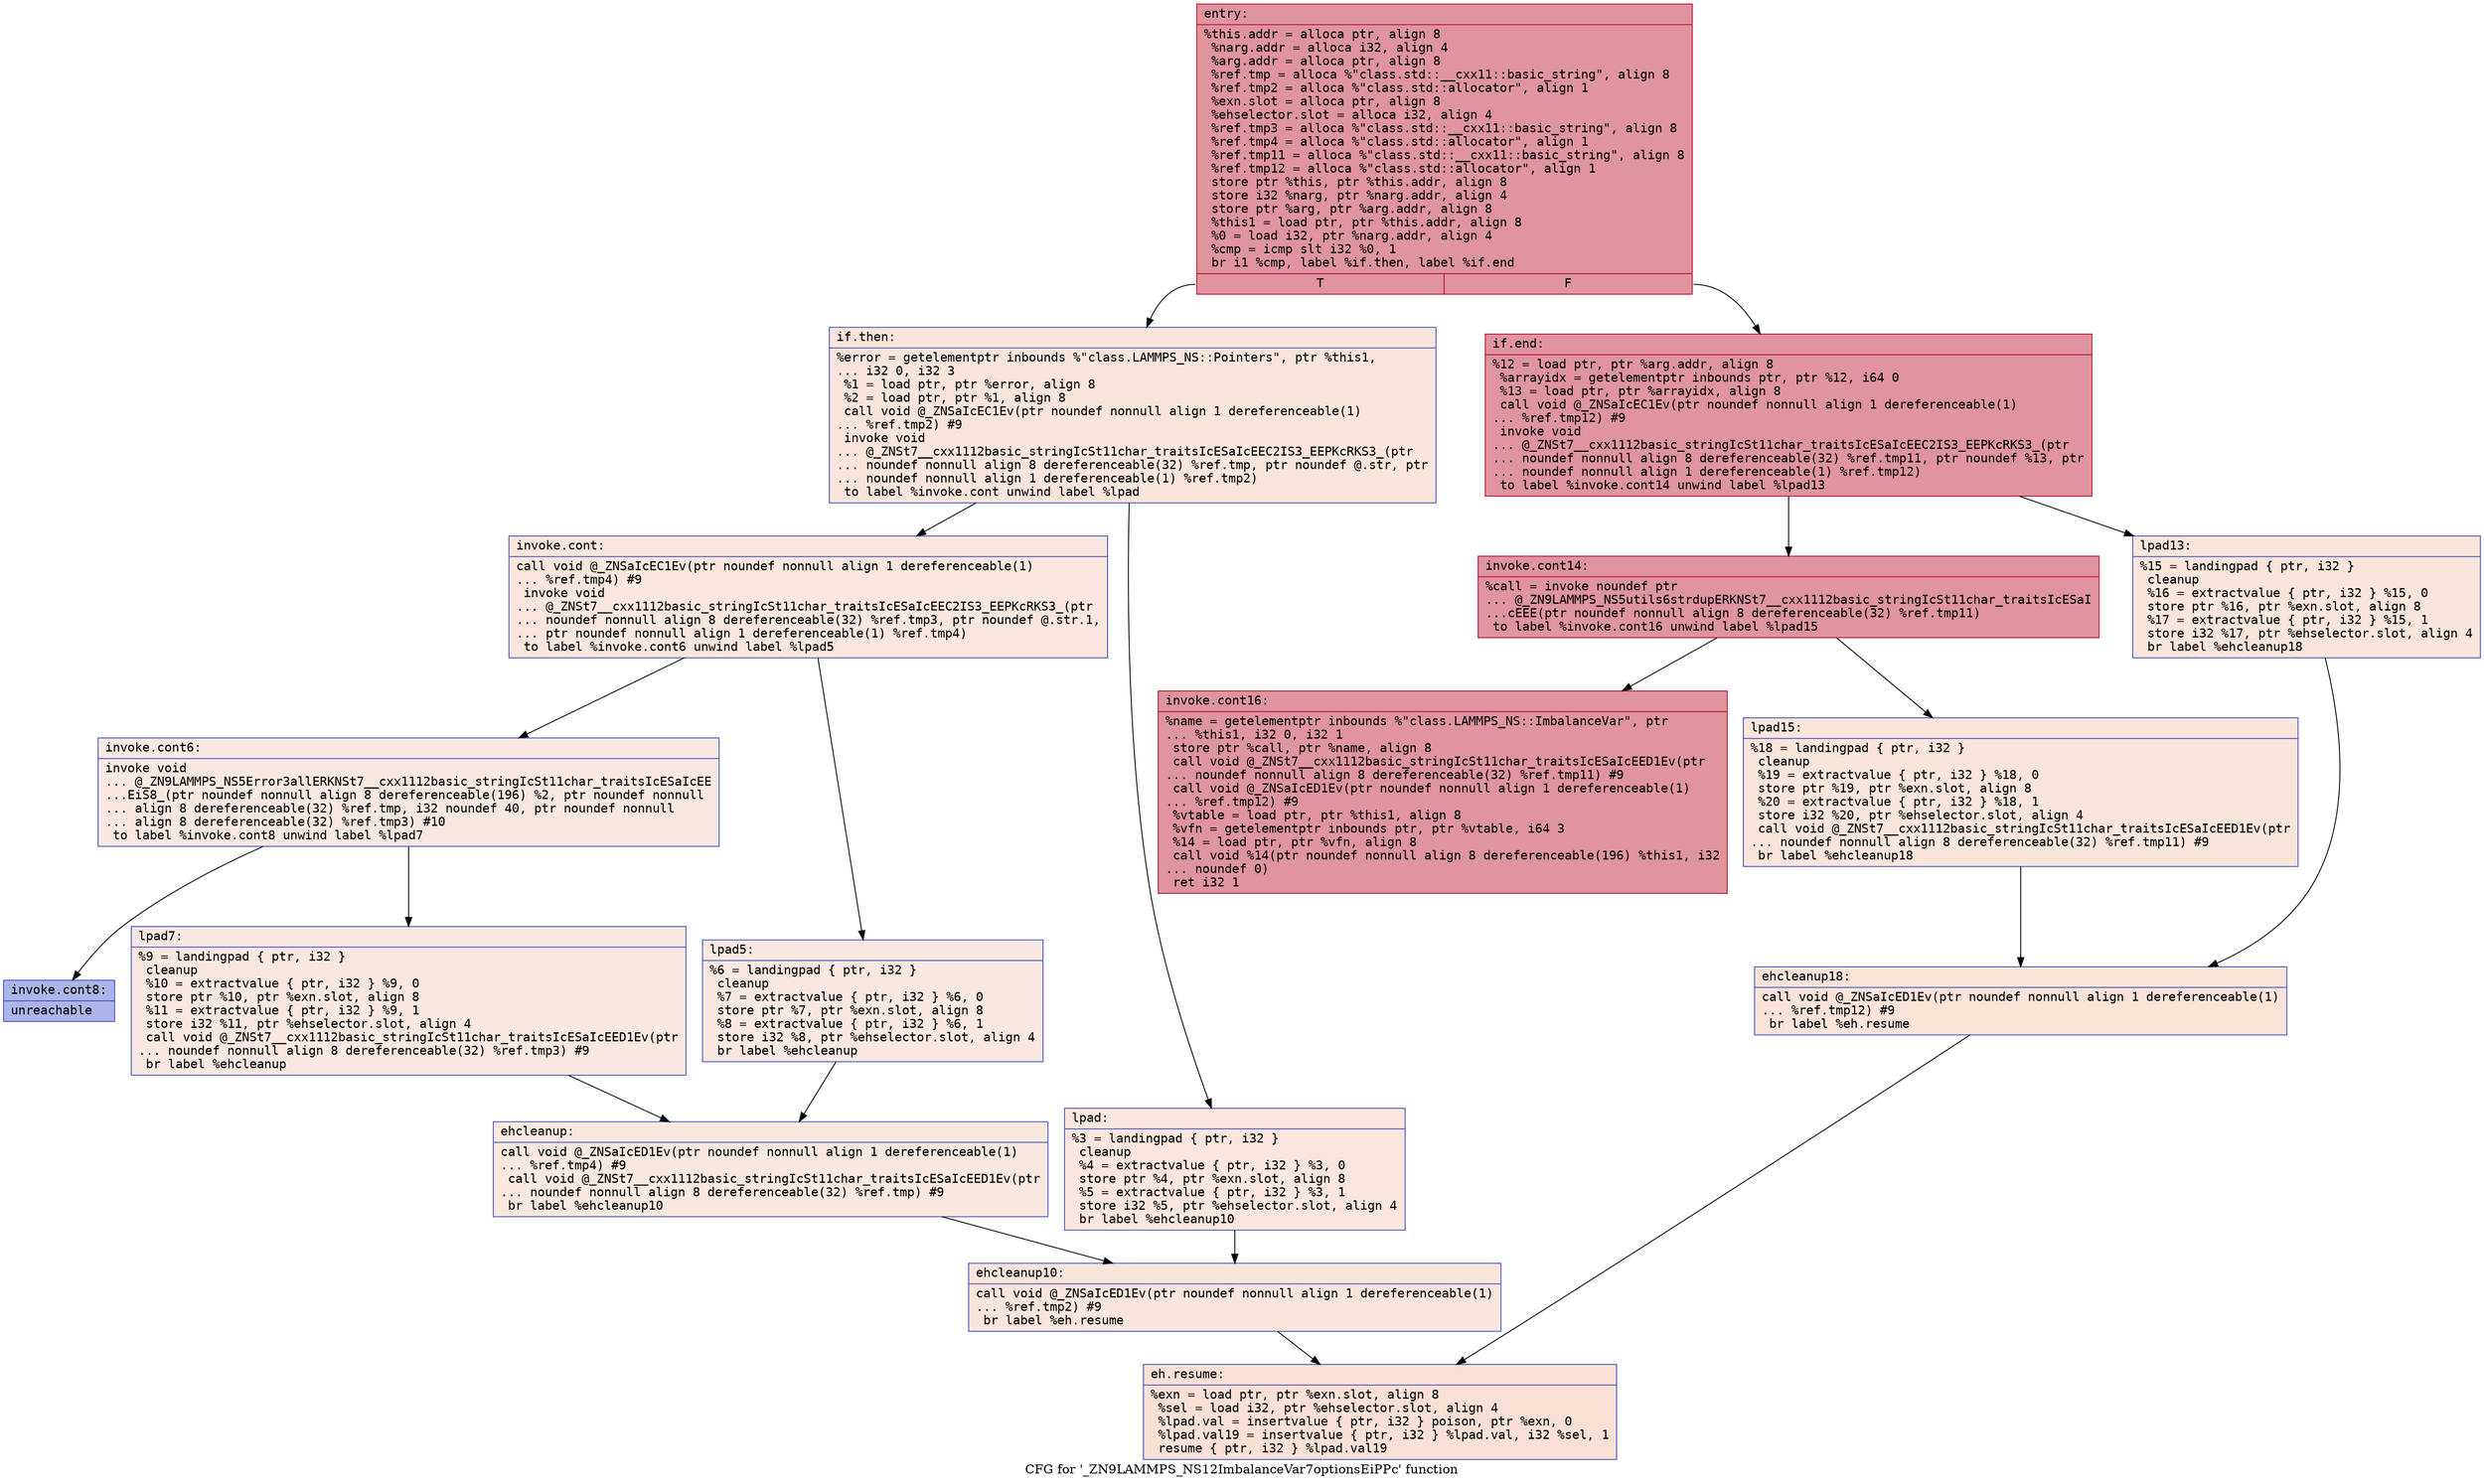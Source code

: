 digraph "CFG for '_ZN9LAMMPS_NS12ImbalanceVar7optionsEiPPc' function" {
	label="CFG for '_ZN9LAMMPS_NS12ImbalanceVar7optionsEiPPc' function";

	Node0x5602317e57b0 [shape=record,color="#b70d28ff", style=filled, fillcolor="#b70d2870" fontname="Courier",label="{entry:\l|  %this.addr = alloca ptr, align 8\l  %narg.addr = alloca i32, align 4\l  %arg.addr = alloca ptr, align 8\l  %ref.tmp = alloca %\"class.std::__cxx11::basic_string\", align 8\l  %ref.tmp2 = alloca %\"class.std::allocator\", align 1\l  %exn.slot = alloca ptr, align 8\l  %ehselector.slot = alloca i32, align 4\l  %ref.tmp3 = alloca %\"class.std::__cxx11::basic_string\", align 8\l  %ref.tmp4 = alloca %\"class.std::allocator\", align 1\l  %ref.tmp11 = alloca %\"class.std::__cxx11::basic_string\", align 8\l  %ref.tmp12 = alloca %\"class.std::allocator\", align 1\l  store ptr %this, ptr %this.addr, align 8\l  store i32 %narg, ptr %narg.addr, align 4\l  store ptr %arg, ptr %arg.addr, align 8\l  %this1 = load ptr, ptr %this.addr, align 8\l  %0 = load i32, ptr %narg.addr, align 4\l  %cmp = icmp slt i32 %0, 1\l  br i1 %cmp, label %if.then, label %if.end\l|{<s0>T|<s1>F}}"];
	Node0x5602317e57b0:s0 -> Node0x5602317e6420[tooltip="entry -> if.then\nProbability 0.00%" ];
	Node0x5602317e57b0:s1 -> Node0x5602317e6490[tooltip="entry -> if.end\nProbability 100.00%" ];
	Node0x5602317e6420 [shape=record,color="#3d50c3ff", style=filled, fillcolor="#f4c5ad70" fontname="Courier",label="{if.then:\l|  %error = getelementptr inbounds %\"class.LAMMPS_NS::Pointers\", ptr %this1,\l... i32 0, i32 3\l  %1 = load ptr, ptr %error, align 8\l  %2 = load ptr, ptr %1, align 8\l  call void @_ZNSaIcEC1Ev(ptr noundef nonnull align 1 dereferenceable(1)\l... %ref.tmp2) #9\l  invoke void\l... @_ZNSt7__cxx1112basic_stringIcSt11char_traitsIcESaIcEEC2IS3_EEPKcRKS3_(ptr\l... noundef nonnull align 8 dereferenceable(32) %ref.tmp, ptr noundef @.str, ptr\l... noundef nonnull align 1 dereferenceable(1) %ref.tmp2)\l          to label %invoke.cont unwind label %lpad\l}"];
	Node0x5602317e6420 -> Node0x5602317e6a80[tooltip="if.then -> invoke.cont\nProbability 50.00%" ];
	Node0x5602317e6420 -> Node0x5602317e6b60[tooltip="if.then -> lpad\nProbability 50.00%" ];
	Node0x5602317e6a80 [shape=record,color="#3d50c3ff", style=filled, fillcolor="#f3c7b170" fontname="Courier",label="{invoke.cont:\l|  call void @_ZNSaIcEC1Ev(ptr noundef nonnull align 1 dereferenceable(1)\l... %ref.tmp4) #9\l  invoke void\l... @_ZNSt7__cxx1112basic_stringIcSt11char_traitsIcESaIcEEC2IS3_EEPKcRKS3_(ptr\l... noundef nonnull align 8 dereferenceable(32) %ref.tmp3, ptr noundef @.str.1,\l... ptr noundef nonnull align 1 dereferenceable(1) %ref.tmp4)\l          to label %invoke.cont6 unwind label %lpad5\l}"];
	Node0x5602317e6a80 -> Node0x5602317e6ef0[tooltip="invoke.cont -> invoke.cont6\nProbability 50.00%" ];
	Node0x5602317e6a80 -> Node0x5602317e6f40[tooltip="invoke.cont -> lpad5\nProbability 50.00%" ];
	Node0x5602317e6ef0 [shape=record,color="#3d50c3ff", style=filled, fillcolor="#f1ccb870" fontname="Courier",label="{invoke.cont6:\l|  invoke void\l... @_ZN9LAMMPS_NS5Error3allERKNSt7__cxx1112basic_stringIcSt11char_traitsIcESaIcEE\l...EiS8_(ptr noundef nonnull align 8 dereferenceable(196) %2, ptr noundef nonnull\l... align 8 dereferenceable(32) %ref.tmp, i32 noundef 40, ptr noundef nonnull\l... align 8 dereferenceable(32) %ref.tmp3) #10\l          to label %invoke.cont8 unwind label %lpad7\l}"];
	Node0x5602317e6ef0 -> Node0x5602317e6ea0[tooltip="invoke.cont6 -> invoke.cont8\nProbability 0.00%" ];
	Node0x5602317e6ef0 -> Node0x5602317e7580[tooltip="invoke.cont6 -> lpad7\nProbability 100.00%" ];
	Node0x5602317e6ea0 [shape=record,color="#3d50c3ff", style=filled, fillcolor="#4358cb70" fontname="Courier",label="{invoke.cont8:\l|  unreachable\l}"];
	Node0x5602317e6b60 [shape=record,color="#3d50c3ff", style=filled, fillcolor="#f3c7b170" fontname="Courier",label="{lpad:\l|  %3 = landingpad \{ ptr, i32 \}\l          cleanup\l  %4 = extractvalue \{ ptr, i32 \} %3, 0\l  store ptr %4, ptr %exn.slot, align 8\l  %5 = extractvalue \{ ptr, i32 \} %3, 1\l  store i32 %5, ptr %ehselector.slot, align 4\l  br label %ehcleanup10\l}"];
	Node0x5602317e6b60 -> Node0x5602317e7c20[tooltip="lpad -> ehcleanup10\nProbability 100.00%" ];
	Node0x5602317e6f40 [shape=record,color="#3d50c3ff", style=filled, fillcolor="#f1ccb870" fontname="Courier",label="{lpad5:\l|  %6 = landingpad \{ ptr, i32 \}\l          cleanup\l  %7 = extractvalue \{ ptr, i32 \} %6, 0\l  store ptr %7, ptr %exn.slot, align 8\l  %8 = extractvalue \{ ptr, i32 \} %6, 1\l  store i32 %8, ptr %ehselector.slot, align 4\l  br label %ehcleanup\l}"];
	Node0x5602317e6f40 -> Node0x5602317e7f70[tooltip="lpad5 -> ehcleanup\nProbability 100.00%" ];
	Node0x5602317e7580 [shape=record,color="#3d50c3ff", style=filled, fillcolor="#f1ccb870" fontname="Courier",label="{lpad7:\l|  %9 = landingpad \{ ptr, i32 \}\l          cleanup\l  %10 = extractvalue \{ ptr, i32 \} %9, 0\l  store ptr %10, ptr %exn.slot, align 8\l  %11 = extractvalue \{ ptr, i32 \} %9, 1\l  store i32 %11, ptr %ehselector.slot, align 4\l  call void @_ZNSt7__cxx1112basic_stringIcSt11char_traitsIcESaIcEED1Ev(ptr\l... noundef nonnull align 8 dereferenceable(32) %ref.tmp3) #9\l  br label %ehcleanup\l}"];
	Node0x5602317e7580 -> Node0x5602317e7f70[tooltip="lpad7 -> ehcleanup\nProbability 100.00%" ];
	Node0x5602317e7f70 [shape=record,color="#3d50c3ff", style=filled, fillcolor="#f2cab570" fontname="Courier",label="{ehcleanup:\l|  call void @_ZNSaIcED1Ev(ptr noundef nonnull align 1 dereferenceable(1)\l... %ref.tmp4) #9\l  call void @_ZNSt7__cxx1112basic_stringIcSt11char_traitsIcESaIcEED1Ev(ptr\l... noundef nonnull align 8 dereferenceable(32) %ref.tmp) #9\l  br label %ehcleanup10\l}"];
	Node0x5602317e7f70 -> Node0x5602317e7c20[tooltip="ehcleanup -> ehcleanup10\nProbability 100.00%" ];
	Node0x5602317e7c20 [shape=record,color="#3d50c3ff", style=filled, fillcolor="#f4c5ad70" fontname="Courier",label="{ehcleanup10:\l|  call void @_ZNSaIcED1Ev(ptr noundef nonnull align 1 dereferenceable(1)\l... %ref.tmp2) #9\l  br label %eh.resume\l}"];
	Node0x5602317e7c20 -> Node0x5602317e89d0[tooltip="ehcleanup10 -> eh.resume\nProbability 100.00%" ];
	Node0x5602317e6490 [shape=record,color="#b70d28ff", style=filled, fillcolor="#b70d2870" fontname="Courier",label="{if.end:\l|  %12 = load ptr, ptr %arg.addr, align 8\l  %arrayidx = getelementptr inbounds ptr, ptr %12, i64 0\l  %13 = load ptr, ptr %arrayidx, align 8\l  call void @_ZNSaIcEC1Ev(ptr noundef nonnull align 1 dereferenceable(1)\l... %ref.tmp12) #9\l  invoke void\l... @_ZNSt7__cxx1112basic_stringIcSt11char_traitsIcESaIcEEC2IS3_EEPKcRKS3_(ptr\l... noundef nonnull align 8 dereferenceable(32) %ref.tmp11, ptr noundef %13, ptr\l... noundef nonnull align 1 dereferenceable(1) %ref.tmp12)\l          to label %invoke.cont14 unwind label %lpad13\l}"];
	Node0x5602317e6490 -> Node0x5602317e8dc0[tooltip="if.end -> invoke.cont14\nProbability 100.00%" ];
	Node0x5602317e6490 -> Node0x5602317e8e40[tooltip="if.end -> lpad13\nProbability 0.00%" ];
	Node0x5602317e8dc0 [shape=record,color="#b70d28ff", style=filled, fillcolor="#b70d2870" fontname="Courier",label="{invoke.cont14:\l|  %call = invoke noundef ptr\l... @_ZN9LAMMPS_NS5utils6strdupERKNSt7__cxx1112basic_stringIcSt11char_traitsIcESaI\l...cEEE(ptr noundef nonnull align 8 dereferenceable(32) %ref.tmp11)\l          to label %invoke.cont16 unwind label %lpad15\l}"];
	Node0x5602317e8dc0 -> Node0x5602317e8d70[tooltip="invoke.cont14 -> invoke.cont16\nProbability 100.00%" ];
	Node0x5602317e8dc0 -> Node0x5602317e9130[tooltip="invoke.cont14 -> lpad15\nProbability 0.00%" ];
	Node0x5602317e8d70 [shape=record,color="#b70d28ff", style=filled, fillcolor="#b70d2870" fontname="Courier",label="{invoke.cont16:\l|  %name = getelementptr inbounds %\"class.LAMMPS_NS::ImbalanceVar\", ptr\l... %this1, i32 0, i32 1\l  store ptr %call, ptr %name, align 8\l  call void @_ZNSt7__cxx1112basic_stringIcSt11char_traitsIcESaIcEED1Ev(ptr\l... noundef nonnull align 8 dereferenceable(32) %ref.tmp11) #9\l  call void @_ZNSaIcED1Ev(ptr noundef nonnull align 1 dereferenceable(1)\l... %ref.tmp12) #9\l  %vtable = load ptr, ptr %this1, align 8\l  %vfn = getelementptr inbounds ptr, ptr %vtable, i64 3\l  %14 = load ptr, ptr %vfn, align 8\l  call void %14(ptr noundef nonnull align 8 dereferenceable(196) %this1, i32\l... noundef 0)\l  ret i32 1\l}"];
	Node0x5602317e8e40 [shape=record,color="#3d50c3ff", style=filled, fillcolor="#f4c5ad70" fontname="Courier",label="{lpad13:\l|  %15 = landingpad \{ ptr, i32 \}\l          cleanup\l  %16 = extractvalue \{ ptr, i32 \} %15, 0\l  store ptr %16, ptr %exn.slot, align 8\l  %17 = extractvalue \{ ptr, i32 \} %15, 1\l  store i32 %17, ptr %ehselector.slot, align 4\l  br label %ehcleanup18\l}"];
	Node0x5602317e8e40 -> Node0x5602317e9d70[tooltip="lpad13 -> ehcleanup18\nProbability 100.00%" ];
	Node0x5602317e9130 [shape=record,color="#3d50c3ff", style=filled, fillcolor="#f4c5ad70" fontname="Courier",label="{lpad15:\l|  %18 = landingpad \{ ptr, i32 \}\l          cleanup\l  %19 = extractvalue \{ ptr, i32 \} %18, 0\l  store ptr %19, ptr %exn.slot, align 8\l  %20 = extractvalue \{ ptr, i32 \} %18, 1\l  store i32 %20, ptr %ehselector.slot, align 4\l  call void @_ZNSt7__cxx1112basic_stringIcSt11char_traitsIcESaIcEED1Ev(ptr\l... noundef nonnull align 8 dereferenceable(32) %ref.tmp11) #9\l  br label %ehcleanup18\l}"];
	Node0x5602317e9130 -> Node0x5602317e9d70[tooltip="lpad15 -> ehcleanup18\nProbability 100.00%" ];
	Node0x5602317e9d70 [shape=record,color="#3d50c3ff", style=filled, fillcolor="#f6bfa670" fontname="Courier",label="{ehcleanup18:\l|  call void @_ZNSaIcED1Ev(ptr noundef nonnull align 1 dereferenceable(1)\l... %ref.tmp12) #9\l  br label %eh.resume\l}"];
	Node0x5602317e9d70 -> Node0x5602317e89d0[tooltip="ehcleanup18 -> eh.resume\nProbability 100.00%" ];
	Node0x5602317e89d0 [shape=record,color="#3d50c3ff", style=filled, fillcolor="#f7bca170" fontname="Courier",label="{eh.resume:\l|  %exn = load ptr, ptr %exn.slot, align 8\l  %sel = load i32, ptr %ehselector.slot, align 4\l  %lpad.val = insertvalue \{ ptr, i32 \} poison, ptr %exn, 0\l  %lpad.val19 = insertvalue \{ ptr, i32 \} %lpad.val, i32 %sel, 1\l  resume \{ ptr, i32 \} %lpad.val19\l}"];
}
